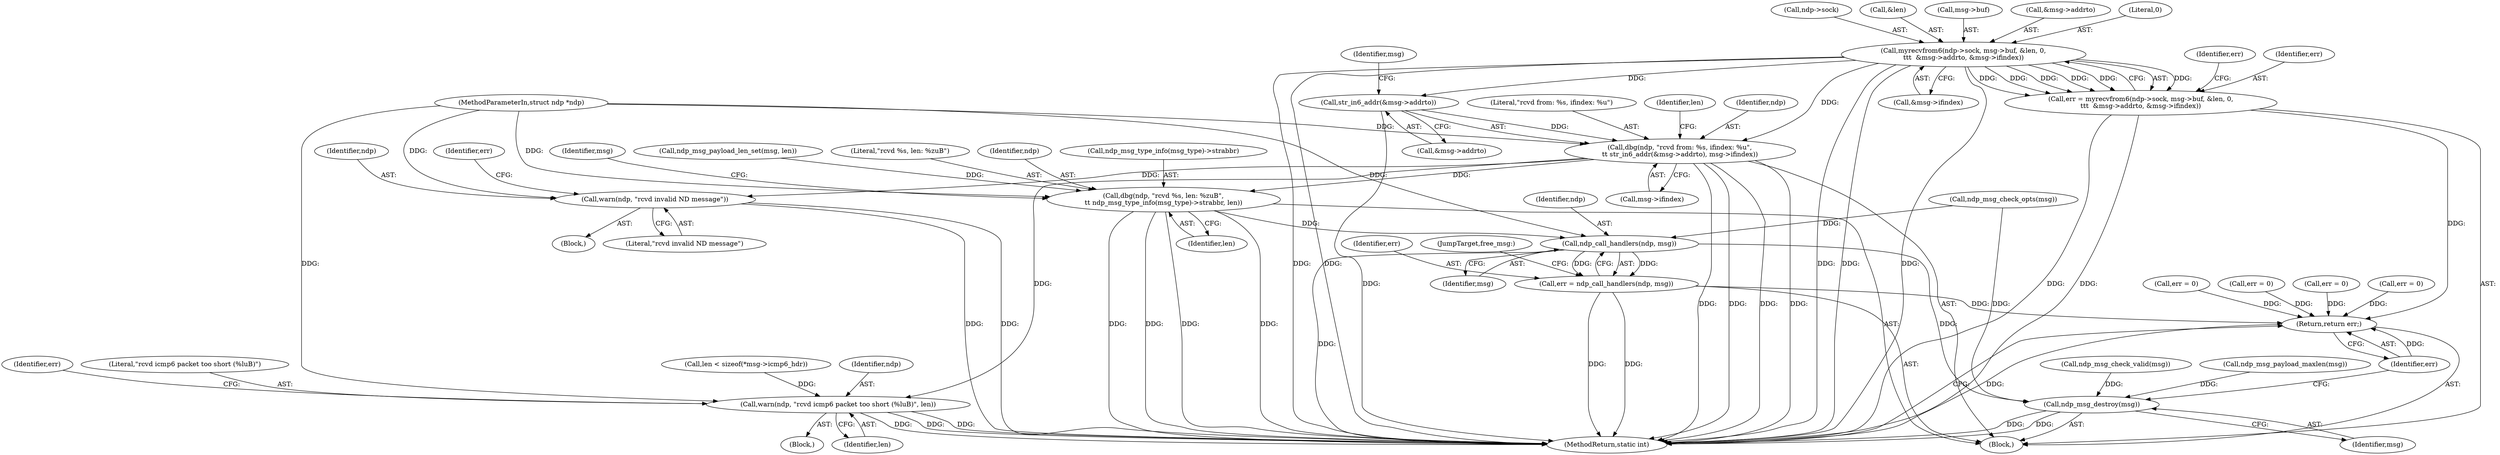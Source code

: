 digraph "0_libndp_a4892df306e0532487f1634ba6d4c6d4bb381c7f_1@API" {
"1000122" [label="(Call,myrecvfrom6(ndp->sock, msg->buf, &len, 0,\n\t\t\t  &msg->addrto, &msg->ifindex))"];
"1000120" [label="(Call,err = myrecvfrom6(ndp->sock, msg->buf, &len, 0,\n\t\t\t  &msg->addrto, &msg->ifindex))"];
"1000235" [label="(Return,return err;)"];
"1000150" [label="(Call,str_in6_addr(&msg->addrto))"];
"1000147" [label="(Call,dbg(ndp, \"rcvd from: %s, ifindex: %u\",\n\t\t str_in6_addr(&msg->addrto), msg->ifindex))"];
"1000167" [label="(Call,warn(ndp, \"rcvd icmp6 packet too short (%luB)\", len))"];
"1000203" [label="(Call,warn(ndp, \"rcvd invalid ND message\"))"];
"1000210" [label="(Call,dbg(ndp, \"rcvd %s, len: %zuB\",\n\t\t ndp_msg_type_info(msg_type)->strabbr, len))"];
"1000229" [label="(Call,ndp_call_handlers(ndp, msg))"];
"1000227" [label="(Call,err = ndp_call_handlers(ndp, msg))"];
"1000233" [label="(Call,ndp_msg_destroy(msg))"];
"1000227" [label="(Call,err = ndp_call_handlers(ndp, msg))"];
"1000204" [label="(Identifier,ndp)"];
"1000156" [label="(Identifier,msg)"];
"1000220" [label="(Call,ndp_msg_check_opts(msg))"];
"1000168" [label="(Identifier,ndp)"];
"1000150" [label="(Call,str_in6_addr(&msg->addrto))"];
"1000141" [label="(Identifier,err)"];
"1000200" [label="(Call,ndp_msg_check_valid(msg))"];
"1000118" [label="(Call,ndp_msg_payload_maxlen(msg))"];
"1000123" [label="(Call,ndp->sock)"];
"1000210" [label="(Call,dbg(ndp, \"rcvd %s, len: %zuB\",\n\t\t ndp_msg_type_info(msg_type)->strabbr, len))"];
"1000203" [label="(Call,warn(ndp, \"rcvd invalid ND message\"))"];
"1000195" [label="(Call,ndp_msg_payload_len_set(msg, len))"];
"1000155" [label="(Call,msg->ifindex)"];
"1000166" [label="(Block,)"];
"1000212" [label="(Literal,\"rcvd %s, len: %zuB\")"];
"1000230" [label="(Identifier,ndp)"];
"1000159" [label="(Call,len < sizeof(*msg->icmp6_hdr))"];
"1000120" [label="(Call,err = myrecvfrom6(ndp->sock, msg->buf, &len, 0,\n\t\t\t  &msg->addrto, &msg->ifindex))"];
"1000129" [label="(Call,&len)"];
"1000171" [label="(Call,err = 0)"];
"1000217" [label="(Identifier,len)"];
"1000211" [label="(Identifier,ndp)"];
"1000234" [label="(Identifier,msg)"];
"1000126" [label="(Call,msg->buf)"];
"1000229" [label="(Call,ndp_call_handlers(ndp, msg))"];
"1000205" [label="(Literal,\"rcvd invalid ND message\")"];
"1000207" [label="(Identifier,err)"];
"1000236" [label="(Identifier,err)"];
"1000213" [label="(Call,ndp_msg_type_info(msg_type)->strabbr)"];
"1000233" [label="(Call,ndp_msg_destroy(msg))"];
"1000170" [label="(Identifier,len)"];
"1000121" [label="(Identifier,err)"];
"1000235" [label="(Return,return err;)"];
"1000101" [label="(MethodParameterIn,struct ndp *ndp)"];
"1000221" [label="(Identifier,msg)"];
"1000231" [label="(Identifier,msg)"];
"1000237" [label="(MethodReturn,static int)"];
"1000206" [label="(Call,err = 0)"];
"1000148" [label="(Identifier,ndp)"];
"1000228" [label="(Identifier,err)"];
"1000102" [label="(Block,)"];
"1000149" [label="(Literal,\"rcvd from: %s, ifindex: %u\")"];
"1000132" [label="(Call,&msg->addrto)"];
"1000223" [label="(Call,err = 0)"];
"1000232" [label="(JumpTarget,free_msg:)"];
"1000122" [label="(Call,myrecvfrom6(ndp->sock, msg->buf, &len, 0,\n\t\t\t  &msg->addrto, &msg->ifindex))"];
"1000188" [label="(Call,err = 0)"];
"1000172" [label="(Identifier,err)"];
"1000147" [label="(Call,dbg(ndp, \"rcvd from: %s, ifindex: %u\",\n\t\t str_in6_addr(&msg->addrto), msg->ifindex))"];
"1000160" [label="(Identifier,len)"];
"1000202" [label="(Block,)"];
"1000131" [label="(Literal,0)"];
"1000167" [label="(Call,warn(ndp, \"rcvd icmp6 packet too short (%luB)\", len))"];
"1000151" [label="(Call,&msg->addrto)"];
"1000169" [label="(Literal,\"rcvd icmp6 packet too short (%luB)\")"];
"1000136" [label="(Call,&msg->ifindex)"];
"1000122" -> "1000120"  [label="AST: "];
"1000122" -> "1000136"  [label="CFG: "];
"1000123" -> "1000122"  [label="AST: "];
"1000126" -> "1000122"  [label="AST: "];
"1000129" -> "1000122"  [label="AST: "];
"1000131" -> "1000122"  [label="AST: "];
"1000132" -> "1000122"  [label="AST: "];
"1000136" -> "1000122"  [label="AST: "];
"1000120" -> "1000122"  [label="CFG: "];
"1000122" -> "1000237"  [label="DDG: "];
"1000122" -> "1000237"  [label="DDG: "];
"1000122" -> "1000237"  [label="DDG: "];
"1000122" -> "1000237"  [label="DDG: "];
"1000122" -> "1000237"  [label="DDG: "];
"1000122" -> "1000120"  [label="DDG: "];
"1000122" -> "1000120"  [label="DDG: "];
"1000122" -> "1000120"  [label="DDG: "];
"1000122" -> "1000120"  [label="DDG: "];
"1000122" -> "1000120"  [label="DDG: "];
"1000122" -> "1000120"  [label="DDG: "];
"1000122" -> "1000150"  [label="DDG: "];
"1000122" -> "1000147"  [label="DDG: "];
"1000120" -> "1000102"  [label="AST: "];
"1000121" -> "1000120"  [label="AST: "];
"1000141" -> "1000120"  [label="CFG: "];
"1000120" -> "1000237"  [label="DDG: "];
"1000120" -> "1000237"  [label="DDG: "];
"1000120" -> "1000235"  [label="DDG: "];
"1000235" -> "1000102"  [label="AST: "];
"1000235" -> "1000236"  [label="CFG: "];
"1000236" -> "1000235"  [label="AST: "];
"1000237" -> "1000235"  [label="CFG: "];
"1000235" -> "1000237"  [label="DDG: "];
"1000236" -> "1000235"  [label="DDG: "];
"1000171" -> "1000235"  [label="DDG: "];
"1000206" -> "1000235"  [label="DDG: "];
"1000223" -> "1000235"  [label="DDG: "];
"1000227" -> "1000235"  [label="DDG: "];
"1000188" -> "1000235"  [label="DDG: "];
"1000150" -> "1000147"  [label="AST: "];
"1000150" -> "1000151"  [label="CFG: "];
"1000151" -> "1000150"  [label="AST: "];
"1000156" -> "1000150"  [label="CFG: "];
"1000150" -> "1000237"  [label="DDG: "];
"1000150" -> "1000147"  [label="DDG: "];
"1000147" -> "1000102"  [label="AST: "];
"1000147" -> "1000155"  [label="CFG: "];
"1000148" -> "1000147"  [label="AST: "];
"1000149" -> "1000147"  [label="AST: "];
"1000155" -> "1000147"  [label="AST: "];
"1000160" -> "1000147"  [label="CFG: "];
"1000147" -> "1000237"  [label="DDG: "];
"1000147" -> "1000237"  [label="DDG: "];
"1000147" -> "1000237"  [label="DDG: "];
"1000147" -> "1000237"  [label="DDG: "];
"1000101" -> "1000147"  [label="DDG: "];
"1000147" -> "1000167"  [label="DDG: "];
"1000147" -> "1000203"  [label="DDG: "];
"1000147" -> "1000210"  [label="DDG: "];
"1000167" -> "1000166"  [label="AST: "];
"1000167" -> "1000170"  [label="CFG: "];
"1000168" -> "1000167"  [label="AST: "];
"1000169" -> "1000167"  [label="AST: "];
"1000170" -> "1000167"  [label="AST: "];
"1000172" -> "1000167"  [label="CFG: "];
"1000167" -> "1000237"  [label="DDG: "];
"1000167" -> "1000237"  [label="DDG: "];
"1000167" -> "1000237"  [label="DDG: "];
"1000101" -> "1000167"  [label="DDG: "];
"1000159" -> "1000167"  [label="DDG: "];
"1000203" -> "1000202"  [label="AST: "];
"1000203" -> "1000205"  [label="CFG: "];
"1000204" -> "1000203"  [label="AST: "];
"1000205" -> "1000203"  [label="AST: "];
"1000207" -> "1000203"  [label="CFG: "];
"1000203" -> "1000237"  [label="DDG: "];
"1000203" -> "1000237"  [label="DDG: "];
"1000101" -> "1000203"  [label="DDG: "];
"1000210" -> "1000102"  [label="AST: "];
"1000210" -> "1000217"  [label="CFG: "];
"1000211" -> "1000210"  [label="AST: "];
"1000212" -> "1000210"  [label="AST: "];
"1000213" -> "1000210"  [label="AST: "];
"1000217" -> "1000210"  [label="AST: "];
"1000221" -> "1000210"  [label="CFG: "];
"1000210" -> "1000237"  [label="DDG: "];
"1000210" -> "1000237"  [label="DDG: "];
"1000210" -> "1000237"  [label="DDG: "];
"1000210" -> "1000237"  [label="DDG: "];
"1000101" -> "1000210"  [label="DDG: "];
"1000195" -> "1000210"  [label="DDG: "];
"1000210" -> "1000229"  [label="DDG: "];
"1000229" -> "1000227"  [label="AST: "];
"1000229" -> "1000231"  [label="CFG: "];
"1000230" -> "1000229"  [label="AST: "];
"1000231" -> "1000229"  [label="AST: "];
"1000227" -> "1000229"  [label="CFG: "];
"1000229" -> "1000237"  [label="DDG: "];
"1000229" -> "1000227"  [label="DDG: "];
"1000229" -> "1000227"  [label="DDG: "];
"1000101" -> "1000229"  [label="DDG: "];
"1000220" -> "1000229"  [label="DDG: "];
"1000229" -> "1000233"  [label="DDG: "];
"1000227" -> "1000102"  [label="AST: "];
"1000228" -> "1000227"  [label="AST: "];
"1000232" -> "1000227"  [label="CFG: "];
"1000227" -> "1000237"  [label="DDG: "];
"1000227" -> "1000237"  [label="DDG: "];
"1000233" -> "1000102"  [label="AST: "];
"1000233" -> "1000234"  [label="CFG: "];
"1000234" -> "1000233"  [label="AST: "];
"1000236" -> "1000233"  [label="CFG: "];
"1000233" -> "1000237"  [label="DDG: "];
"1000233" -> "1000237"  [label="DDG: "];
"1000118" -> "1000233"  [label="DDG: "];
"1000220" -> "1000233"  [label="DDG: "];
"1000200" -> "1000233"  [label="DDG: "];
}
